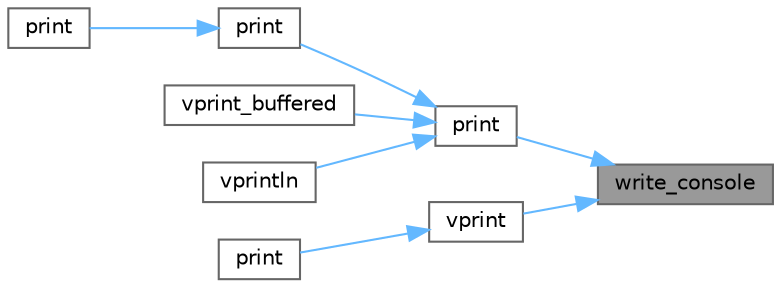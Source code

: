 digraph "write_console"
{
 // LATEX_PDF_SIZE
  bgcolor="transparent";
  edge [fontname=Helvetica,fontsize=10,labelfontname=Helvetica,labelfontsize=10];
  node [fontname=Helvetica,fontsize=10,shape=box,height=0.2,width=0.4];
  rankdir="RL";
  Node1 [id="Node000001",label="write_console",height=0.2,width=0.4,color="gray40", fillcolor="grey60", style="filled", fontcolor="black",tooltip=" "];
  Node1 -> Node2 [id="edge1_Node000001_Node000002",dir="back",color="steelblue1",style="solid",tooltip=" "];
  Node2 [id="Node000002",label="print",height=0.2,width=0.4,color="grey40", fillcolor="white", style="filled",URL="$namespacedetail.html#a1e3691c4956c31a727890b0a5f87a534",tooltip=" "];
  Node2 -> Node3 [id="edge2_Node000002_Node000003",dir="back",color="steelblue1",style="solid",tooltip=" "];
  Node3 [id="Node000003",label="print",height=0.2,width=0.4,color="grey40", fillcolor="white", style="filled",URL="$bundled_2compile_8h.html#adf435cfcb84b50915e45b1760e8e8413",tooltip=" "];
  Node3 -> Node4 [id="edge3_Node000003_Node000004",dir="back",color="steelblue1",style="solid",tooltip=" "];
  Node4 [id="Node000004",label="print",height=0.2,width=0.4,color="grey40", fillcolor="white", style="filled",URL="$bundled_2compile_8h.html#ad201fe88c6f003bb2e5fa77c3062f07b",tooltip=" "];
  Node2 -> Node5 [id="edge4_Node000002_Node000005",dir="back",color="steelblue1",style="solid",tooltip=" "];
  Node5 [id="Node000005",label="vprint_buffered",height=0.2,width=0.4,color="grey40", fillcolor="white", style="filled",URL="$format-inl_8h.html#a3774f0f4816097d469f11407f83ee394",tooltip=" "];
  Node2 -> Node6 [id="edge5_Node000002_Node000006",dir="back",color="steelblue1",style="solid",tooltip=" "];
  Node6 [id="Node000006",label="vprintln",height=0.2,width=0.4,color="grey40", fillcolor="white", style="filled",URL="$format-inl_8h.html#a71033730e1d1c2c72b7905f21929df93",tooltip=" "];
  Node1 -> Node7 [id="edge6_Node000001_Node000007",dir="back",color="steelblue1",style="solid",tooltip=" "];
  Node7 [id="Node000007",label="vprint",height=0.2,width=0.4,color="grey40", fillcolor="white", style="filled",URL="$ostream_8h.html#a5a12ace2368ad2613bac4c16637a97ec",tooltip=" "];
  Node7 -> Node8 [id="edge7_Node000007_Node000008",dir="back",color="steelblue1",style="solid",tooltip=" "];
  Node8 [id="Node000008",label="print",height=0.2,width=0.4,color="grey40", fillcolor="white", style="filled",URL="$ostream_8h.html#a3883cc4dedb6840173d3ca9699e7693c",tooltip="Prints formatted data to the stream os."];
}
